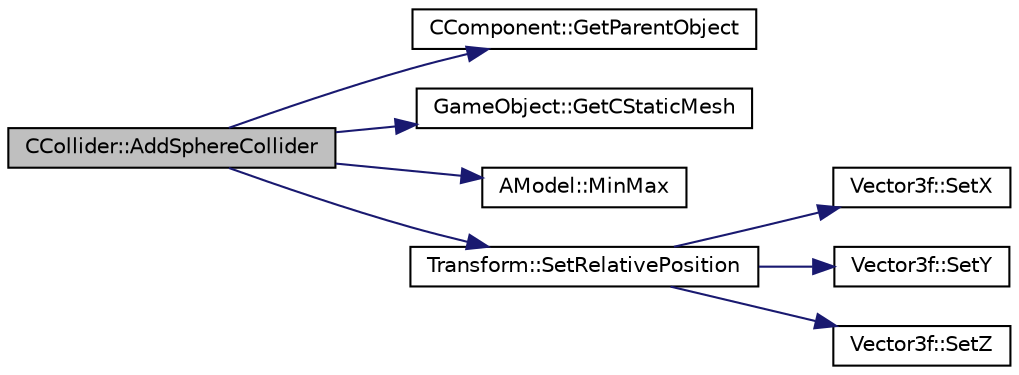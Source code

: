 digraph "CCollider::AddSphereCollider"
{
 // LATEX_PDF_SIZE
  edge [fontname="Helvetica",fontsize="10",labelfontname="Helvetica",labelfontsize="10"];
  node [fontname="Helvetica",fontsize="10",shape=record];
  rankdir="LR";
  Node20 [label="CCollider::AddSphereCollider",height=0.2,width=0.4,color="black", fillcolor="grey75", style="filled", fontcolor="black",tooltip=" "];
  Node20 -> Node21 [color="midnightblue",fontsize="10",style="solid",fontname="Helvetica"];
  Node21 [label="CComponent::GetParentObject",height=0.2,width=0.4,color="black", fillcolor="white", style="filled",URL="$class_c_component.html#a460c951a4f15f3d4af3cb7216ab838d9",tooltip="parent object accessor"];
  Node20 -> Node22 [color="midnightblue",fontsize="10",style="solid",fontname="Helvetica"];
  Node22 [label="GameObject::GetCStaticMesh",height=0.2,width=0.4,color="black", fillcolor="white", style="filled",URL="$class_game_object.html#ace4028c08027f5a8949ba9dac125b759",tooltip=" "];
  Node20 -> Node23 [color="midnightblue",fontsize="10",style="solid",fontname="Helvetica"];
  Node23 [label="AModel::MinMax",height=0.2,width=0.4,color="black", fillcolor="white", style="filled",URL="$class_a_model.html#a1363890857148e45337668981cc39322",tooltip=" "];
  Node20 -> Node24 [color="midnightblue",fontsize="10",style="solid",fontname="Helvetica"];
  Node24 [label="Transform::SetRelativePosition",height=0.2,width=0.4,color="black", fillcolor="white", style="filled",URL="$class_transform.html#a306ec5e7b5b46e6a989097dd0927d447",tooltip=" "];
  Node24 -> Node25 [color="midnightblue",fontsize="10",style="solid",fontname="Helvetica"];
  Node25 [label="Vector3f::SetX",height=0.2,width=0.4,color="black", fillcolor="white", style="filled",URL="$class_vector3f.html#aaa6791fa256647707bcf41017f498bcf",tooltip="x value mutator"];
  Node24 -> Node26 [color="midnightblue",fontsize="10",style="solid",fontname="Helvetica"];
  Node26 [label="Vector3f::SetY",height=0.2,width=0.4,color="black", fillcolor="white", style="filled",URL="$class_vector3f.html#a260bcd7eb6bebb43f79a29421d254f2b",tooltip="y value mutator"];
  Node24 -> Node27 [color="midnightblue",fontsize="10",style="solid",fontname="Helvetica"];
  Node27 [label="Vector3f::SetZ",height=0.2,width=0.4,color="black", fillcolor="white", style="filled",URL="$class_vector3f.html#afb24d616af2e75cce9af632c870141ac",tooltip="z value mutator"];
}
